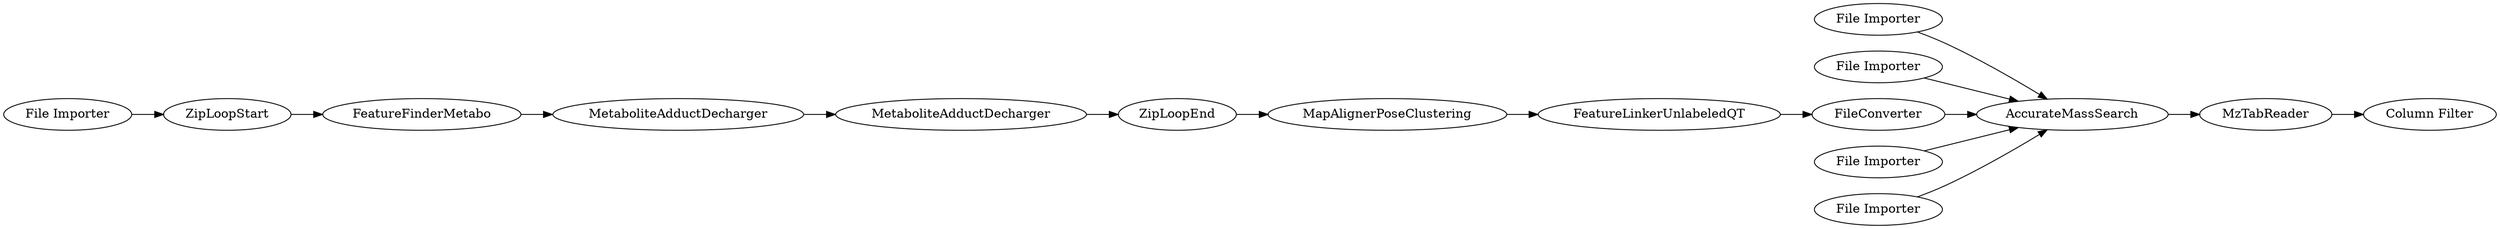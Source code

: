 digraph {
	267 -> 231
	265 -> 231
	234 -> 235
	233 -> 231
	264 -> 231
	232 -> 260
	235 -> 233
	260 -> 261
	261 -> 13
	262 -> 141
	266 -> 231
	263 -> 12
	12 -> 232
	13 -> 234
	231 -> 262
	232 [label=FeatureFinderMetabo]
	231 [label=AccurateMassSearch]
	260 [label=MetaboliteAdductDecharger]
	233 [label=FileConverter]
	263 [label="File Importer"]
	264 [label="File Importer"]
	13 [label=ZipLoopEnd]
	262 [label=MzTabReader]
	235 [label=FeatureLinkerUnlabeledQT]
	265 [label="File Importer"]
	267 [label="File Importer"]
	141 [label="Column Filter"]
	261 [label=MetaboliteAdductDecharger]
	266 [label="File Importer"]
	234 [label=MapAlignerPoseClustering]
	12 [label=ZipLoopStart]
	rankdir=LR
}
